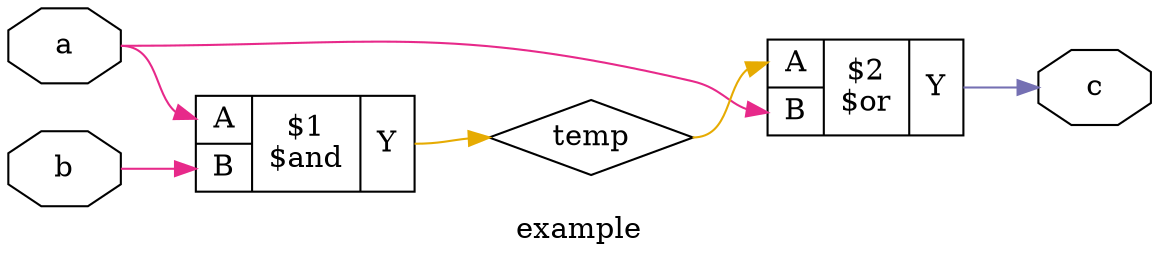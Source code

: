 digraph "example" {
label="example";
rankdir="LR";
remincross=true;
n1 [ shape=octagon, label="a", color="black", fontcolor="black" ];
n2 [ shape=octagon, label="b", color="black", fontcolor="black" ];
n3 [ shape=octagon, label="c", color="black", fontcolor="black" ];
n4 [ shape=diamond, label="temp", color="black", fontcolor="black" ];
{ rank="source"; n1; n2;}
{ rank="sink"; n3;}
c8 [ shape=record, label="{{<p5> A|<p6> B}|$1\n$and|{<p7> Y}}",  ];
c9 [ shape=record, label="{{<p5> A|<p6> B}|$2\n$or|{<p7> Y}}",  ];
n1:e -> c8:p5:w [colorscheme="dark28", color="4", fontcolor="4", label=""];
n1:e -> c9:p6:w [colorscheme="dark28", color="4", fontcolor="4", label=""];
n2:e -> c8:p6:w [colorscheme="dark28", color="4", fontcolor="4", label=""];
c9:p7:e -> n3:w [colorscheme="dark28", color="3", fontcolor="3", label=""];
c8:p7:e -> n4:w [colorscheme="dark28", color="6", fontcolor="6", label=""];
n4:e -> c9:p5:w [colorscheme="dark28", color="6", fontcolor="6", label=""];
}
